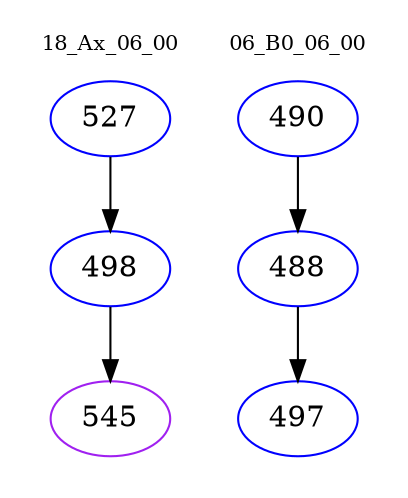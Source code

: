 digraph{
subgraph cluster_0 {
color = white
label = "18_Ax_06_00";
fontsize=10;
T0_527 [label="527", color="blue"]
T0_527 -> T0_498 [color="black"]
T0_498 [label="498", color="blue"]
T0_498 -> T0_545 [color="black"]
T0_545 [label="545", color="purple"]
}
subgraph cluster_1 {
color = white
label = "06_B0_06_00";
fontsize=10;
T1_490 [label="490", color="blue"]
T1_490 -> T1_488 [color="black"]
T1_488 [label="488", color="blue"]
T1_488 -> T1_497 [color="black"]
T1_497 [label="497", color="blue"]
}
}
